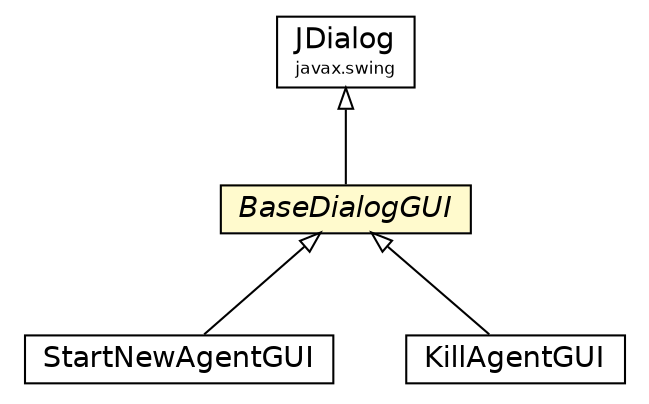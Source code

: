 #!/usr/local/bin/dot
#
# Class diagram 
# Generated by UMLGraph version 5.1 (http://www.umlgraph.org/)
#

digraph G {
	edge [fontname="Helvetica",fontsize=10,labelfontname="Helvetica",labelfontsize=10];
	node [fontname="Helvetica",fontsize=10,shape=plaintext];
	nodesep=0.25;
	ranksep=0.5;
	// jason.infra.centralised.StartNewAgentGUI
	c39245 [label=<<table title="jason.infra.centralised.StartNewAgentGUI" border="0" cellborder="1" cellspacing="0" cellpadding="2" port="p" href="./StartNewAgentGUI.html">
		<tr><td><table border="0" cellspacing="0" cellpadding="1">
<tr><td align="center" balign="center"> StartNewAgentGUI </td></tr>
		</table></td></tr>
		</table>>, fontname="Helvetica", fontcolor="black", fontsize=14.0];
	// jason.infra.centralised.KillAgentGUI
	c39248 [label=<<table title="jason.infra.centralised.KillAgentGUI" border="0" cellborder="1" cellspacing="0" cellpadding="2" port="p" href="./KillAgentGUI.html">
		<tr><td><table border="0" cellspacing="0" cellpadding="1">
<tr><td align="center" balign="center"> KillAgentGUI </td></tr>
		</table></td></tr>
		</table>>, fontname="Helvetica", fontcolor="black", fontsize=14.0];
	// jason.infra.centralised.BaseDialogGUI
	c39256 [label=<<table title="jason.infra.centralised.BaseDialogGUI" border="0" cellborder="1" cellspacing="0" cellpadding="2" port="p" bgcolor="lemonChiffon" href="./BaseDialogGUI.html">
		<tr><td><table border="0" cellspacing="0" cellpadding="1">
<tr><td align="center" balign="center"><font face="Helvetica-Oblique"> BaseDialogGUI </font></td></tr>
		</table></td></tr>
		</table>>, fontname="Helvetica", fontcolor="black", fontsize=14.0];
	//jason.infra.centralised.StartNewAgentGUI extends jason.infra.centralised.BaseDialogGUI
	c39256:p -> c39245:p [dir=back,arrowtail=empty];
	//jason.infra.centralised.KillAgentGUI extends jason.infra.centralised.BaseDialogGUI
	c39256:p -> c39248:p [dir=back,arrowtail=empty];
	//jason.infra.centralised.BaseDialogGUI extends javax.swing.JDialog
	c39374:p -> c39256:p [dir=back,arrowtail=empty];
	// javax.swing.JDialog
	c39374 [label=<<table title="javax.swing.JDialog" border="0" cellborder="1" cellspacing="0" cellpadding="2" port="p" href="http://java.sun.com/j2se/1.4.2/docs/api/javax/swing/JDialog.html">
		<tr><td><table border="0" cellspacing="0" cellpadding="1">
<tr><td align="center" balign="center"> JDialog </td></tr>
<tr><td align="center" balign="center"><font point-size="8.0"> javax.swing </font></td></tr>
		</table></td></tr>
		</table>>, fontname="Helvetica", fontcolor="black", fontsize=14.0];
}

